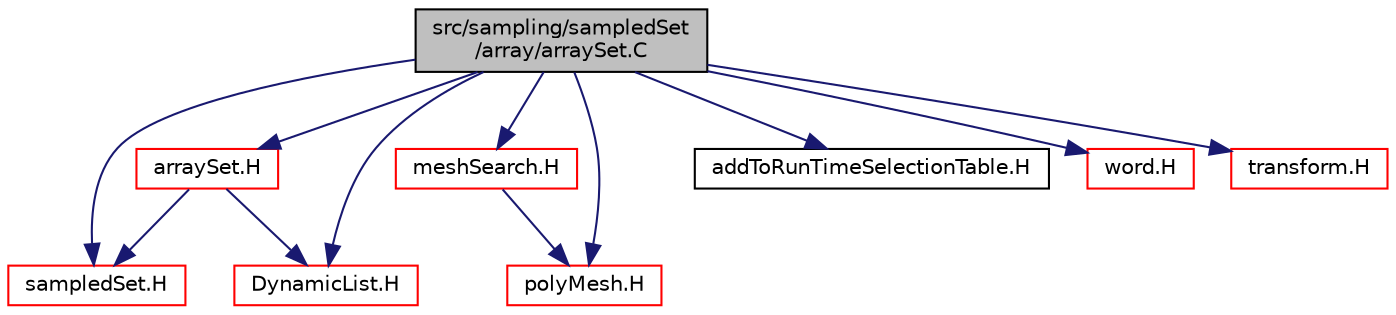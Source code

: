 digraph "src/sampling/sampledSet/array/arraySet.C"
{
  bgcolor="transparent";
  edge [fontname="Helvetica",fontsize="10",labelfontname="Helvetica",labelfontsize="10"];
  node [fontname="Helvetica",fontsize="10",shape=record];
  Node0 [label="src/sampling/sampledSet\l/array/arraySet.C",height=0.2,width=0.4,color="black", fillcolor="grey75", style="filled", fontcolor="black"];
  Node0 -> Node1 [color="midnightblue",fontsize="10",style="solid",fontname="Helvetica"];
  Node1 [label="arraySet.H",height=0.2,width=0.4,color="red",URL="$a14966.html"];
  Node1 -> Node2 [color="midnightblue",fontsize="10",style="solid",fontname="Helvetica"];
  Node2 [label="sampledSet.H",height=0.2,width=0.4,color="red",URL="$a15020.html"];
  Node1 -> Node86 [color="midnightblue",fontsize="10",style="solid",fontname="Helvetica"];
  Node86 [label="DynamicList.H",height=0.2,width=0.4,color="red",URL="$a09335.html"];
  Node0 -> Node2 [color="midnightblue",fontsize="10",style="solid",fontname="Helvetica"];
  Node0 -> Node240 [color="midnightblue",fontsize="10",style="solid",fontname="Helvetica"];
  Node240 [label="meshSearch.H",height=0.2,width=0.4,color="red",URL="$a08312.html"];
  Node240 -> Node157 [color="midnightblue",fontsize="10",style="solid",fontname="Helvetica"];
  Node157 [label="polyMesh.H",height=0.2,width=0.4,color="red",URL="$a12398.html"];
  Node0 -> Node86 [color="midnightblue",fontsize="10",style="solid",fontname="Helvetica"];
  Node0 -> Node157 [color="midnightblue",fontsize="10",style="solid",fontname="Helvetica"];
  Node0 -> Node243 [color="midnightblue",fontsize="10",style="solid",fontname="Helvetica"];
  Node243 [label="addToRunTimeSelectionTable.H",height=0.2,width=0.4,color="black",URL="$a09989.html",tooltip="Macros for easy insertion into run-time selection tables. "];
  Node0 -> Node16 [color="midnightblue",fontsize="10",style="solid",fontname="Helvetica"];
  Node16 [label="word.H",height=0.2,width=0.4,color="red",URL="$a13514.html"];
  Node0 -> Node244 [color="midnightblue",fontsize="10",style="solid",fontname="Helvetica"];
  Node244 [label="transform.H",height=0.2,width=0.4,color="red",URL="$a13637.html",tooltip="3D tensor transformation operations. "];
}
